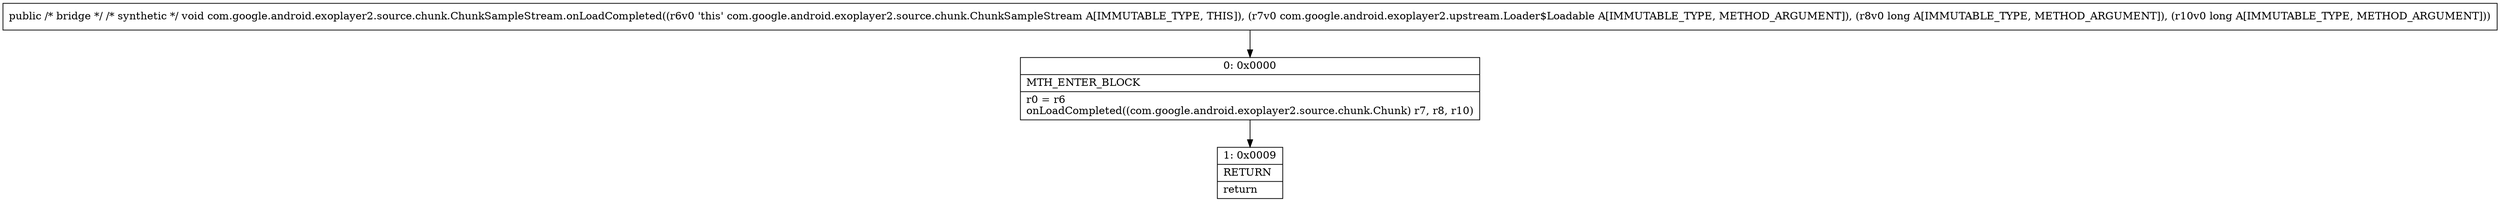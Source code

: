 digraph "CFG forcom.google.android.exoplayer2.source.chunk.ChunkSampleStream.onLoadCompleted(Lcom\/google\/android\/exoplayer2\/upstream\/Loader$Loadable;JJ)V" {
Node_0 [shape=record,label="{0\:\ 0x0000|MTH_ENTER_BLOCK\l|r0 = r6\lonLoadCompleted((com.google.android.exoplayer2.source.chunk.Chunk) r7, r8, r10)\l}"];
Node_1 [shape=record,label="{1\:\ 0x0009|RETURN\l|return\l}"];
MethodNode[shape=record,label="{public \/* bridge *\/ \/* synthetic *\/ void com.google.android.exoplayer2.source.chunk.ChunkSampleStream.onLoadCompleted((r6v0 'this' com.google.android.exoplayer2.source.chunk.ChunkSampleStream A[IMMUTABLE_TYPE, THIS]), (r7v0 com.google.android.exoplayer2.upstream.Loader$Loadable A[IMMUTABLE_TYPE, METHOD_ARGUMENT]), (r8v0 long A[IMMUTABLE_TYPE, METHOD_ARGUMENT]), (r10v0 long A[IMMUTABLE_TYPE, METHOD_ARGUMENT])) }"];
MethodNode -> Node_0;
Node_0 -> Node_1;
}

